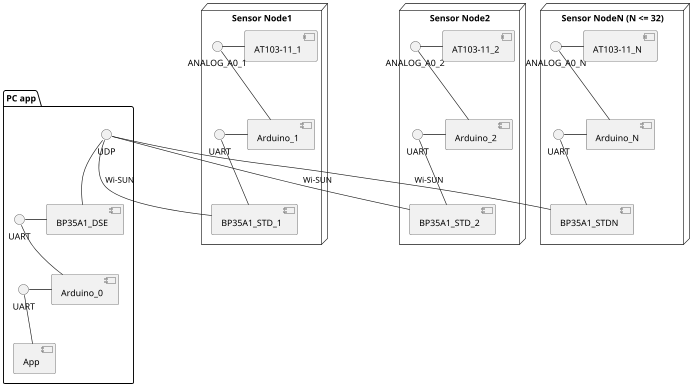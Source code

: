 @startuml

scale 700*400

package "PC app" {
    interface "UDP" as BP35A1_UDP0
    interface "UART" as BP35A1_UART0
    interface "UART" as BP35A1_UART0_1
    BP35A1_UDP0 -- [BP35A1_DSE]
    BP35A1_UART0_1 - [BP35A1_DSE]
    BP35A1_UART0_1 -- [Arduino_0]
    BP35A1_UART0 - [Arduino_0]
    BP35A1_UART0 -- [App]
}

node "Sensor Node1" {
    interface "UART" as BP35A1_UART1
    ANALOG_A0_1 - [AT103-11_1] 
    BP35A1_UART1 -- [BP35A1_STD_1]
    BP35A1_UDP0 -- [BP35A1_STD_1] : Wi-SUN
    BP35A1_UART1 - [Arduino_1] 
    ANALOG_A0_1 -- [Arduino_1]
}

node "Sensor Node2" {
    interface "UART" as BP35A1_UART2
    ANALOG_A0_2 - [AT103-11_2] 
    BP35A1_UART2 -- [BP35A1_STD_2]
    BP35A1_UDP0 -- [BP35A1_STD_2] : Wi-SUN
    BP35A1_UART2 - [Arduino_2] 
    ANALOG_A0_2 -- [Arduino_2]
}

node "Sensor NodeN (N <= 32)" {
    interface "UART" as BP35A1_UARTN
    ANALOG_A0_N - [AT103-11_N] 
    BP35A1_UARTN -- [BP35A1_STDN]
    BP35A1_UDP0 -- [BP35A1_STDN] : Wi-SUN
    BP35A1_UARTN - [Arduino_N] 
    ANALOG_A0_N -- [Arduino_N]
}

@enduml
